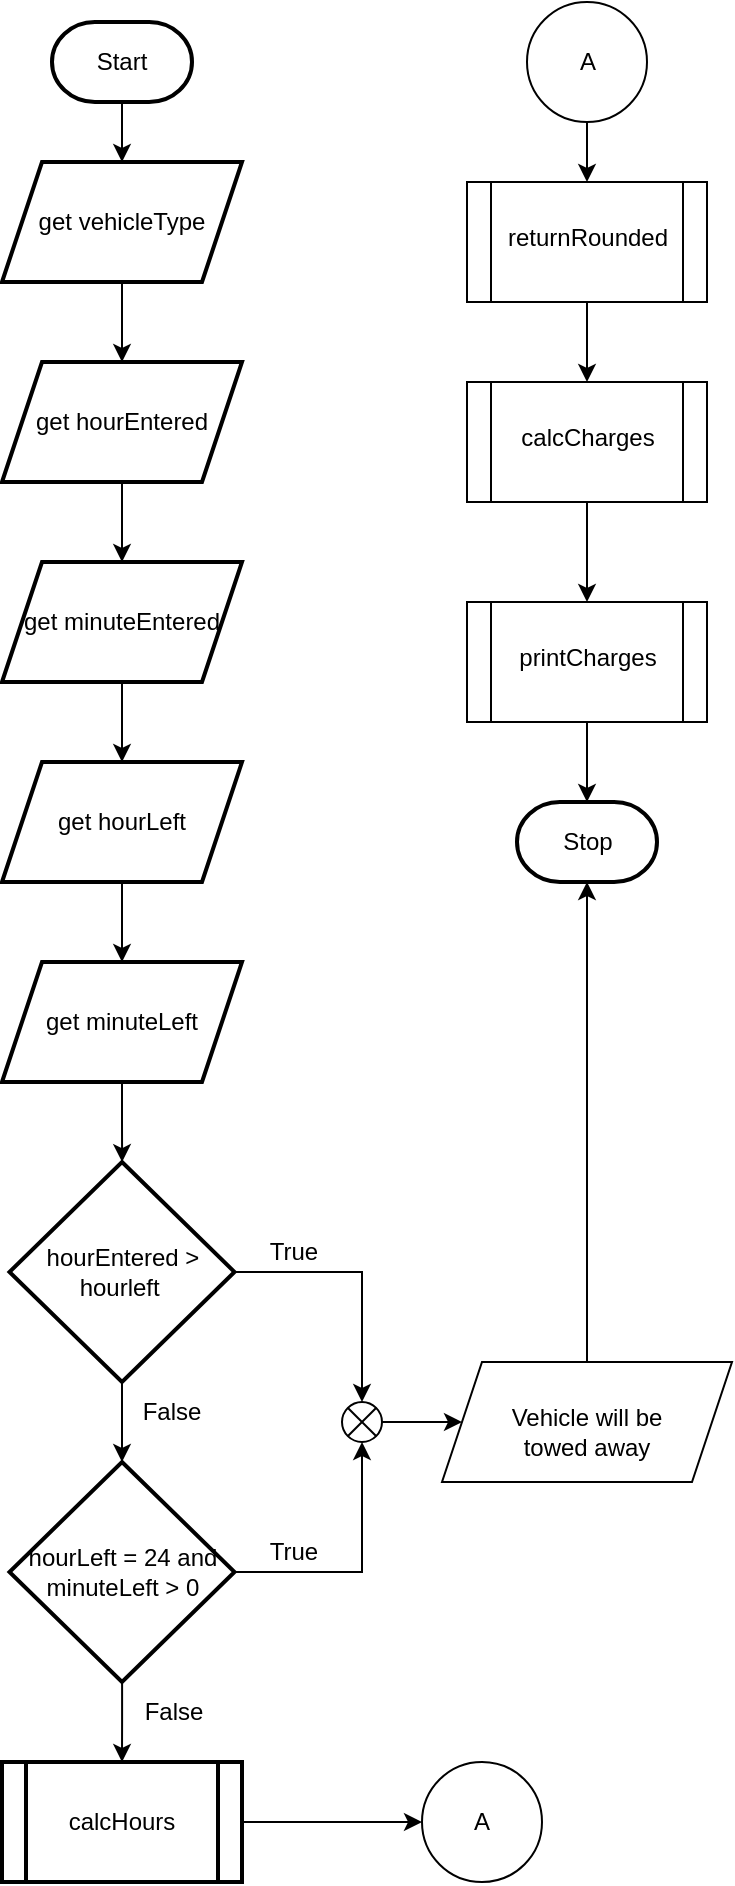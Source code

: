 <mxfile version="22.1.11" type="github" pages="4">
  <diagram name="Page-1" id="Kbnb0wgWCopXUh_-OWTw">
    <mxGraphModel dx="1009" dy="542" grid="1" gridSize="10" guides="1" tooltips="1" connect="1" arrows="1" fold="1" page="1" pageScale="1" pageWidth="850" pageHeight="1100" math="0" shadow="0">
      <root>
        <mxCell id="0" />
        <mxCell id="1" parent="0" />
        <mxCell id="h25F_q6QR63_d5PZG7VG-3" value="" style="edgeStyle=orthogonalEdgeStyle;rounded=0;orthogonalLoop=1;jettySize=auto;html=1;" parent="1" source="h25F_q6QR63_d5PZG7VG-1" target="h25F_q6QR63_d5PZG7VG-2" edge="1">
          <mxGeometry relative="1" as="geometry" />
        </mxCell>
        <mxCell id="h25F_q6QR63_d5PZG7VG-1" value="Start" style="strokeWidth=2;html=1;shape=mxgraph.flowchart.terminator;whiteSpace=wrap;" parent="1" vertex="1">
          <mxGeometry x="267" y="80" width="70" height="40" as="geometry" />
        </mxCell>
        <mxCell id="h25F_q6QR63_d5PZG7VG-5" value="" style="edgeStyle=orthogonalEdgeStyle;rounded=0;orthogonalLoop=1;jettySize=auto;html=1;" parent="1" source="h25F_q6QR63_d5PZG7VG-2" target="h25F_q6QR63_d5PZG7VG-4" edge="1">
          <mxGeometry relative="1" as="geometry" />
        </mxCell>
        <mxCell id="h25F_q6QR63_d5PZG7VG-2" value="get vehicleType" style="shape=parallelogram;perimeter=parallelogramPerimeter;whiteSpace=wrap;html=1;fixedSize=1;strokeWidth=2;" parent="1" vertex="1">
          <mxGeometry x="242" y="150" width="120" height="60" as="geometry" />
        </mxCell>
        <mxCell id="h25F_q6QR63_d5PZG7VG-7" value="" style="edgeStyle=orthogonalEdgeStyle;rounded=0;orthogonalLoop=1;jettySize=auto;html=1;" parent="1" source="h25F_q6QR63_d5PZG7VG-4" target="h25F_q6QR63_d5PZG7VG-6" edge="1">
          <mxGeometry relative="1" as="geometry" />
        </mxCell>
        <mxCell id="h25F_q6QR63_d5PZG7VG-4" value="get hourEntered" style="shape=parallelogram;perimeter=parallelogramPerimeter;whiteSpace=wrap;html=1;fixedSize=1;strokeWidth=2;" parent="1" vertex="1">
          <mxGeometry x="242" y="250" width="120" height="60" as="geometry" />
        </mxCell>
        <mxCell id="h25F_q6QR63_d5PZG7VG-9" value="" style="edgeStyle=orthogonalEdgeStyle;rounded=0;orthogonalLoop=1;jettySize=auto;html=1;" parent="1" source="h25F_q6QR63_d5PZG7VG-6" target="h25F_q6QR63_d5PZG7VG-8" edge="1">
          <mxGeometry relative="1" as="geometry" />
        </mxCell>
        <mxCell id="h25F_q6QR63_d5PZG7VG-6" value="get minuteEntered" style="shape=parallelogram;perimeter=parallelogramPerimeter;whiteSpace=wrap;html=1;fixedSize=1;strokeWidth=2;" parent="1" vertex="1">
          <mxGeometry x="242" y="350" width="120" height="60" as="geometry" />
        </mxCell>
        <mxCell id="h25F_q6QR63_d5PZG7VG-11" value="" style="edgeStyle=orthogonalEdgeStyle;rounded=0;orthogonalLoop=1;jettySize=auto;html=1;" parent="1" source="h25F_q6QR63_d5PZG7VG-8" target="h25F_q6QR63_d5PZG7VG-10" edge="1">
          <mxGeometry relative="1" as="geometry" />
        </mxCell>
        <mxCell id="h25F_q6QR63_d5PZG7VG-8" value="get hourLeft" style="shape=parallelogram;perimeter=parallelogramPerimeter;whiteSpace=wrap;html=1;fixedSize=1;strokeWidth=2;" parent="1" vertex="1">
          <mxGeometry x="242" y="450" width="120" height="60" as="geometry" />
        </mxCell>
        <mxCell id="h25F_q6QR63_d5PZG7VG-13" value="" style="edgeStyle=orthogonalEdgeStyle;rounded=0;orthogonalLoop=1;jettySize=auto;html=1;" parent="1" source="h25F_q6QR63_d5PZG7VG-10" target="h25F_q6QR63_d5PZG7VG-12" edge="1">
          <mxGeometry relative="1" as="geometry" />
        </mxCell>
        <mxCell id="h25F_q6QR63_d5PZG7VG-10" value="get minuteLeft" style="shape=parallelogram;perimeter=parallelogramPerimeter;whiteSpace=wrap;html=1;fixedSize=1;strokeWidth=2;" parent="1" vertex="1">
          <mxGeometry x="242" y="550" width="120" height="60" as="geometry" />
        </mxCell>
        <mxCell id="h25F_q6QR63_d5PZG7VG-15" value="" style="edgeStyle=orthogonalEdgeStyle;rounded=0;orthogonalLoop=1;jettySize=auto;html=1;" parent="1" source="h25F_q6QR63_d5PZG7VG-12" target="h25F_q6QR63_d5PZG7VG-14" edge="1">
          <mxGeometry relative="1" as="geometry" />
        </mxCell>
        <mxCell id="h25F_q6QR63_d5PZG7VG-12" value="hourEntered &amp;gt; hourleft&amp;nbsp;" style="rhombus;whiteSpace=wrap;html=1;strokeWidth=2;" parent="1" vertex="1">
          <mxGeometry x="245.75" y="650" width="112.5" height="110" as="geometry" />
        </mxCell>
        <mxCell id="h25F_q6QR63_d5PZG7VG-33" value="" style="edgeStyle=orthogonalEdgeStyle;rounded=0;orthogonalLoop=1;jettySize=auto;html=1;" parent="1" source="h25F_q6QR63_d5PZG7VG-14" target="h25F_q6QR63_d5PZG7VG-32" edge="1">
          <mxGeometry relative="1" as="geometry" />
        </mxCell>
        <mxCell id="h25F_q6QR63_d5PZG7VG-14" value="hourLeft = 24 and minuteLeft &amp;gt; 0" style="rhombus;whiteSpace=wrap;html=1;strokeWidth=2;" parent="1" vertex="1">
          <mxGeometry x="245.75" y="800" width="112.5" height="110" as="geometry" />
        </mxCell>
        <mxCell id="h25F_q6QR63_d5PZG7VG-24" value="" style="edgeStyle=orthogonalEdgeStyle;rounded=0;orthogonalLoop=1;jettySize=auto;html=1;" parent="1" source="h25F_q6QR63_d5PZG7VG-16" target="h25F_q6QR63_d5PZG7VG-23" edge="1">
          <mxGeometry relative="1" as="geometry" />
        </mxCell>
        <mxCell id="h25F_q6QR63_d5PZG7VG-16" value="" style="verticalLabelPosition=bottom;verticalAlign=top;html=1;shape=mxgraph.flowchart.or;" parent="1" vertex="1">
          <mxGeometry x="412" y="770" width="20" height="20" as="geometry" />
        </mxCell>
        <mxCell id="h25F_q6QR63_d5PZG7VG-19" style="edgeStyle=orthogonalEdgeStyle;rounded=0;orthogonalLoop=1;jettySize=auto;html=1;entryX=0.5;entryY=0;entryDx=0;entryDy=0;entryPerimeter=0;" parent="1" source="h25F_q6QR63_d5PZG7VG-12" target="h25F_q6QR63_d5PZG7VG-16" edge="1">
          <mxGeometry relative="1" as="geometry" />
        </mxCell>
        <mxCell id="h25F_q6QR63_d5PZG7VG-20" style="edgeStyle=orthogonalEdgeStyle;rounded=0;orthogonalLoop=1;jettySize=auto;html=1;entryX=0.5;entryY=1;entryDx=0;entryDy=0;entryPerimeter=0;" parent="1" source="h25F_q6QR63_d5PZG7VG-14" target="h25F_q6QR63_d5PZG7VG-16" edge="1">
          <mxGeometry relative="1" as="geometry" />
        </mxCell>
        <mxCell id="h25F_q6QR63_d5PZG7VG-23" value="&lt;br&gt;Vehicle will be &lt;br&gt;towed away" style="shape=parallelogram;perimeter=parallelogramPerimeter;whiteSpace=wrap;html=1;fixedSize=1;verticalAlign=top;" parent="1" vertex="1">
          <mxGeometry x="462" y="750" width="145" height="60" as="geometry" />
        </mxCell>
        <mxCell id="h25F_q6QR63_d5PZG7VG-32" value="calcHours" style="shape=process;whiteSpace=wrap;html=1;backgroundOutline=1;strokeWidth=2;" parent="1" vertex="1">
          <mxGeometry x="242" y="950" width="120" height="60" as="geometry" />
        </mxCell>
        <mxCell id="h25F_q6QR63_d5PZG7VG-34" value="" style="verticalLabelPosition=bottom;verticalAlign=top;html=1;shape=mxgraph.flowchart.on-page_reference;" parent="1" vertex="1">
          <mxGeometry x="452" y="950" width="60" height="60" as="geometry" />
        </mxCell>
        <mxCell id="h25F_q6QR63_d5PZG7VG-35" style="edgeStyle=orthogonalEdgeStyle;rounded=0;orthogonalLoop=1;jettySize=auto;html=1;entryX=0;entryY=0.5;entryDx=0;entryDy=0;entryPerimeter=0;" parent="1" source="h25F_q6QR63_d5PZG7VG-32" target="h25F_q6QR63_d5PZG7VG-34" edge="1">
          <mxGeometry relative="1" as="geometry" />
        </mxCell>
        <mxCell id="h25F_q6QR63_d5PZG7VG-36" value="A" style="text;html=1;strokeColor=none;fillColor=none;align=center;verticalAlign=middle;whiteSpace=wrap;rounded=0;" parent="1" vertex="1">
          <mxGeometry x="452" y="965" width="60" height="30" as="geometry" />
        </mxCell>
        <mxCell id="h25F_q6QR63_d5PZG7VG-41" value="" style="edgeStyle=orthogonalEdgeStyle;rounded=0;orthogonalLoop=1;jettySize=auto;html=1;" parent="1" source="h25F_q6QR63_d5PZG7VG-38" target="h25F_q6QR63_d5PZG7VG-40" edge="1">
          <mxGeometry relative="1" as="geometry" />
        </mxCell>
        <mxCell id="h25F_q6QR63_d5PZG7VG-38" value="" style="verticalLabelPosition=bottom;verticalAlign=top;html=1;shape=mxgraph.flowchart.on-page_reference;" parent="1" vertex="1">
          <mxGeometry x="504.5" y="70" width="60" height="60" as="geometry" />
        </mxCell>
        <mxCell id="h25F_q6QR63_d5PZG7VG-39" value="A" style="text;html=1;strokeColor=none;fillColor=none;align=center;verticalAlign=middle;whiteSpace=wrap;rounded=0;" parent="1" vertex="1">
          <mxGeometry x="504.5" y="85" width="60" height="30" as="geometry" />
        </mxCell>
        <mxCell id="h25F_q6QR63_d5PZG7VG-43" value="" style="edgeStyle=orthogonalEdgeStyle;rounded=0;orthogonalLoop=1;jettySize=auto;html=1;" parent="1" source="h25F_q6QR63_d5PZG7VG-40" target="h25F_q6QR63_d5PZG7VG-42" edge="1">
          <mxGeometry relative="1" as="geometry" />
        </mxCell>
        <mxCell id="h25F_q6QR63_d5PZG7VG-40" value="&lt;br&gt;returnRounded" style="shape=process;whiteSpace=wrap;html=1;backgroundOutline=1;verticalAlign=top;" parent="1" vertex="1">
          <mxGeometry x="474.5" y="160" width="120" height="60" as="geometry" />
        </mxCell>
        <mxCell id="h25F_q6QR63_d5PZG7VG-45" value="" style="edgeStyle=orthogonalEdgeStyle;rounded=0;orthogonalLoop=1;jettySize=auto;html=1;" parent="1" source="h25F_q6QR63_d5PZG7VG-42" target="h25F_q6QR63_d5PZG7VG-44" edge="1">
          <mxGeometry relative="1" as="geometry" />
        </mxCell>
        <mxCell id="h25F_q6QR63_d5PZG7VG-42" value="&lt;br&gt;calcCharges" style="shape=process;whiteSpace=wrap;html=1;backgroundOutline=1;verticalAlign=top;" parent="1" vertex="1">
          <mxGeometry x="474.5" y="260" width="120" height="60" as="geometry" />
        </mxCell>
        <mxCell id="h25F_q6QR63_d5PZG7VG-48" value="" style="edgeStyle=orthogonalEdgeStyle;rounded=0;orthogonalLoop=1;jettySize=auto;html=1;" parent="1" source="h25F_q6QR63_d5PZG7VG-44" target="h25F_q6QR63_d5PZG7VG-47" edge="1">
          <mxGeometry relative="1" as="geometry" />
        </mxCell>
        <mxCell id="h25F_q6QR63_d5PZG7VG-44" value="&lt;br&gt;printCharges" style="shape=process;whiteSpace=wrap;html=1;backgroundOutline=1;verticalAlign=top;" parent="1" vertex="1">
          <mxGeometry x="474.5" y="370" width="120" height="60" as="geometry" />
        </mxCell>
        <mxCell id="h25F_q6QR63_d5PZG7VG-47" value="Stop" style="strokeWidth=2;html=1;shape=mxgraph.flowchart.terminator;whiteSpace=wrap;" parent="1" vertex="1">
          <mxGeometry x="499.5" y="470" width="70" height="40" as="geometry" />
        </mxCell>
        <mxCell id="f5xuUbgv4AwsCVu3Sem2-3" value="True" style="text;html=1;strokeColor=none;fillColor=none;align=center;verticalAlign=middle;whiteSpace=wrap;rounded=0;" parent="1" vertex="1">
          <mxGeometry x="358.25" y="680" width="60" height="30" as="geometry" />
        </mxCell>
        <mxCell id="f5xuUbgv4AwsCVu3Sem2-4" value="False" style="text;html=1;strokeColor=none;fillColor=none;align=center;verticalAlign=middle;whiteSpace=wrap;rounded=0;" parent="1" vertex="1">
          <mxGeometry x="297" y="760" width="60" height="30" as="geometry" />
        </mxCell>
        <mxCell id="f5xuUbgv4AwsCVu3Sem2-5" value="True" style="text;html=1;strokeColor=none;fillColor=none;align=center;verticalAlign=middle;whiteSpace=wrap;rounded=0;" parent="1" vertex="1">
          <mxGeometry x="358.25" y="830" width="60" height="30" as="geometry" />
        </mxCell>
        <mxCell id="f5xuUbgv4AwsCVu3Sem2-7" value="False" style="text;html=1;strokeColor=none;fillColor=none;align=center;verticalAlign=middle;whiteSpace=wrap;rounded=0;" parent="1" vertex="1">
          <mxGeometry x="298.25" y="910" width="60" height="30" as="geometry" />
        </mxCell>
        <mxCell id="Xd2T2PAbcZvX1LgGi4U3-1" style="edgeStyle=orthogonalEdgeStyle;rounded=0;orthogonalLoop=1;jettySize=auto;html=1;entryX=0.5;entryY=1;entryDx=0;entryDy=0;entryPerimeter=0;" parent="1" source="h25F_q6QR63_d5PZG7VG-23" target="h25F_q6QR63_d5PZG7VG-47" edge="1">
          <mxGeometry relative="1" as="geometry" />
        </mxCell>
      </root>
    </mxGraphModel>
  </diagram>
  <diagram id="jeUfKyQOM_8jSyyJ7qz1" name="Page-2">
    <mxGraphModel dx="1441" dy="774" grid="1" gridSize="10" guides="1" tooltips="1" connect="1" arrows="1" fold="1" page="1" pageScale="1" pageWidth="850" pageHeight="1100" math="0" shadow="0">
      <root>
        <mxCell id="0" />
        <mxCell id="1" parent="0" />
        <mxCell id="fepsX2mOfLz6ld08QPNR-3" value="" style="edgeStyle=orthogonalEdgeStyle;rounded=0;orthogonalLoop=1;jettySize=auto;html=1;" parent="1" source="fepsX2mOfLz6ld08QPNR-1" target="fepsX2mOfLz6ld08QPNR-2" edge="1">
          <mxGeometry relative="1" as="geometry" />
        </mxCell>
        <mxCell id="fepsX2mOfLz6ld08QPNR-1" value="calcHours" style="strokeWidth=2;html=1;shape=mxgraph.flowchart.terminator;whiteSpace=wrap;" parent="1" vertex="1">
          <mxGeometry x="137" y="120" width="70" height="40" as="geometry" />
        </mxCell>
        <mxCell id="fepsX2mOfLz6ld08QPNR-5" value="" style="edgeStyle=orthogonalEdgeStyle;rounded=0;orthogonalLoop=1;jettySize=auto;html=1;" parent="1" source="fepsX2mOfLz6ld08QPNR-2" target="fepsX2mOfLz6ld08QPNR-4" edge="1">
          <mxGeometry relative="1" as="geometry" />
        </mxCell>
        <mxCell id="fepsX2mOfLz6ld08QPNR-9" value="" style="edgeStyle=orthogonalEdgeStyle;rounded=0;orthogonalLoop=1;jettySize=auto;html=1;" parent="1" source="fepsX2mOfLz6ld08QPNR-2" target="fepsX2mOfLz6ld08QPNR-8" edge="1">
          <mxGeometry relative="1" as="geometry" />
        </mxCell>
        <mxCell id="fepsX2mOfLz6ld08QPNR-2" value="minuteLeft &amp;lt;&amp;nbsp;&lt;br&gt;minuteEntered" style="rhombus;whiteSpace=wrap;html=1;strokeWidth=2;" parent="1" vertex="1">
          <mxGeometry x="112" y="210" width="120" height="120" as="geometry" />
        </mxCell>
        <mxCell id="fepsX2mOfLz6ld08QPNR-7" value="" style="edgeStyle=orthogonalEdgeStyle;rounded=0;orthogonalLoop=1;jettySize=auto;html=1;" parent="1" source="fepsX2mOfLz6ld08QPNR-4" target="fepsX2mOfLz6ld08QPNR-6" edge="1">
          <mxGeometry relative="1" as="geometry" />
        </mxCell>
        <mxCell id="fepsX2mOfLz6ld08QPNR-4" value="minuteLeft = minuteLeft + 60" style="whiteSpace=wrap;html=1;strokeWidth=2;" parent="1" vertex="1">
          <mxGeometry x="282" y="240" width="120" height="60" as="geometry" />
        </mxCell>
        <mxCell id="WW1Zg-Z880aXVClaAACo-9" style="edgeStyle=orthogonalEdgeStyle;rounded=0;orthogonalLoop=1;jettySize=auto;html=1;" parent="1" source="fepsX2mOfLz6ld08QPNR-6" target="fepsX2mOfLz6ld08QPNR-8" edge="1">
          <mxGeometry relative="1" as="geometry" />
        </mxCell>
        <mxCell id="fepsX2mOfLz6ld08QPNR-6" value="hourLeft = &lt;br&gt;hourLeft - 1" style="whiteSpace=wrap;html=1;strokeWidth=2;" parent="1" vertex="1">
          <mxGeometry x="282" y="370" width="120" height="60" as="geometry" />
        </mxCell>
        <mxCell id="fepsX2mOfLz6ld08QPNR-11" value="" style="edgeStyle=orthogonalEdgeStyle;rounded=0;orthogonalLoop=1;jettySize=auto;html=1;" parent="1" source="fepsX2mOfLz6ld08QPNR-8" target="fepsX2mOfLz6ld08QPNR-10" edge="1">
          <mxGeometry relative="1" as="geometry" />
        </mxCell>
        <mxCell id="fepsX2mOfLz6ld08QPNR-8" value="hourParked = hourLeft - hourEntered" style="whiteSpace=wrap;html=1;strokeWidth=2;" parent="1" vertex="1">
          <mxGeometry x="97" y="370" width="150" height="60" as="geometry" />
        </mxCell>
        <mxCell id="fepsX2mOfLz6ld08QPNR-16" value="" style="edgeStyle=orthogonalEdgeStyle;rounded=0;orthogonalLoop=1;jettySize=auto;html=1;" parent="1" source="fepsX2mOfLz6ld08QPNR-10" target="fepsX2mOfLz6ld08QPNR-15" edge="1">
          <mxGeometry relative="1" as="geometry" />
        </mxCell>
        <mxCell id="fepsX2mOfLz6ld08QPNR-10" value="minuteParked = minuteLeft - minuteEntered" style="whiteSpace=wrap;html=1;strokeWidth=2;" parent="1" vertex="1">
          <mxGeometry x="97" y="480" width="150" height="60" as="geometry" />
        </mxCell>
        <mxCell id="fepsX2mOfLz6ld08QPNR-15" value="return" style="strokeWidth=2;html=1;shape=mxgraph.flowchart.terminator;whiteSpace=wrap;" parent="1" vertex="1">
          <mxGeometry x="137" y="580" width="70" height="40" as="geometry" />
        </mxCell>
        <mxCell id="fepsX2mOfLz6ld08QPNR-17" value="True" style="text;html=1;strokeColor=none;fillColor=none;align=center;verticalAlign=middle;whiteSpace=wrap;rounded=0;" parent="1" vertex="1">
          <mxGeometry x="222" y="240" width="60" height="30" as="geometry" />
        </mxCell>
        <mxCell id="fepsX2mOfLz6ld08QPNR-18" value="False" style="text;html=1;strokeColor=none;fillColor=none;align=center;verticalAlign=middle;whiteSpace=wrap;rounded=0;" parent="1" vertex="1">
          <mxGeometry x="172" y="330" width="60" height="30" as="geometry" />
        </mxCell>
        <mxCell id="WW1Zg-Z880aXVClaAACo-3" value="" style="edgeStyle=orthogonalEdgeStyle;rounded=0;orthogonalLoop=1;jettySize=auto;html=1;" parent="1" source="WW1Zg-Z880aXVClaAACo-1" target="WW1Zg-Z880aXVClaAACo-2" edge="1">
          <mxGeometry relative="1" as="geometry" />
        </mxCell>
        <mxCell id="WW1Zg-Z880aXVClaAACo-1" value="returnRounded" style="strokeWidth=2;html=1;shape=mxgraph.flowchart.terminator;whiteSpace=wrap;" parent="1" vertex="1">
          <mxGeometry x="493.5" y="120" width="87" height="40" as="geometry" />
        </mxCell>
        <mxCell id="WW1Zg-Z880aXVClaAACo-5" value="" style="edgeStyle=orthogonalEdgeStyle;rounded=0;orthogonalLoop=1;jettySize=auto;html=1;" parent="1" source="WW1Zg-Z880aXVClaAACo-2" target="WW1Zg-Z880aXVClaAACo-4" edge="1">
          <mxGeometry relative="1" as="geometry" />
        </mxCell>
        <mxCell id="WW1Zg-Z880aXVClaAACo-7" value="" style="edgeStyle=orthogonalEdgeStyle;rounded=0;orthogonalLoop=1;jettySize=auto;html=1;" parent="1" source="WW1Zg-Z880aXVClaAACo-2" edge="1">
          <mxGeometry relative="1" as="geometry">
            <mxPoint x="537" y="390" as="targetPoint" />
          </mxGeometry>
        </mxCell>
        <mxCell id="WW1Zg-Z880aXVClaAACo-2" value="minuteParked &amp;gt; 0" style="rhombus;whiteSpace=wrap;html=1;strokeWidth=2;" parent="1" vertex="1">
          <mxGeometry x="477" y="230" width="120" height="120" as="geometry" />
        </mxCell>
        <mxCell id="WW1Zg-Z880aXVClaAACo-8" style="edgeStyle=orthogonalEdgeStyle;rounded=0;orthogonalLoop=1;jettySize=auto;html=1;entryX=1;entryY=0.5;entryDx=0;entryDy=0;entryPerimeter=0;" parent="1" source="WW1Zg-Z880aXVClaAACo-4" target="WW1Zg-Z880aXVClaAACo-10" edge="1">
          <mxGeometry relative="1" as="geometry">
            <mxPoint x="597" y="420" as="targetPoint" />
            <Array as="points">
              <mxPoint x="694" y="420" />
            </Array>
          </mxGeometry>
        </mxCell>
        <mxCell id="WW1Zg-Z880aXVClaAACo-4" value="hourParked = hourParked + 1" style="whiteSpace=wrap;html=1;strokeWidth=2;" parent="1" vertex="1">
          <mxGeometry x="634" y="260" width="120" height="60" as="geometry" />
        </mxCell>
        <mxCell id="WW1Zg-Z880aXVClaAACo-10" value="return &lt;br&gt;hourParked" style="strokeWidth=2;html=1;shape=mxgraph.flowchart.terminator;whiteSpace=wrap;" parent="1" vertex="1">
          <mxGeometry x="487" y="390" width="100" height="60" as="geometry" />
        </mxCell>
        <mxCell id="WW1Zg-Z880aXVClaAACo-11" value="True" style="text;html=1;strokeColor=none;fillColor=none;align=center;verticalAlign=middle;whiteSpace=wrap;rounded=0;" parent="1" vertex="1">
          <mxGeometry x="580.5" y="260" width="60" height="30" as="geometry" />
        </mxCell>
        <mxCell id="WW1Zg-Z880aXVClaAACo-12" value="False" style="text;html=1;strokeColor=none;fillColor=none;align=center;verticalAlign=middle;whiteSpace=wrap;rounded=0;" parent="1" vertex="1">
          <mxGeometry x="537" y="350" width="60" height="30" as="geometry" />
        </mxCell>
      </root>
    </mxGraphModel>
  </diagram>
  <diagram id="JkNxpaqzsaH_bKmUlaDJ" name="Page-3">
    <mxGraphModel dx="1187" dy="638" grid="1" gridSize="10" guides="1" tooltips="1" connect="1" arrows="1" fold="1" page="1" pageScale="1" pageWidth="850" pageHeight="1100" math="0" shadow="0">
      <root>
        <mxCell id="0" />
        <mxCell id="1" parent="0" />
        <mxCell id="yGTu5x-xuSUlHNo--P09-6" value="" style="edgeStyle=orthogonalEdgeStyle;rounded=0;orthogonalLoop=1;jettySize=auto;html=1;" parent="1" source="yGTu5x-xuSUlHNo--P09-1" target="yGTu5x-xuSUlHNo--P09-5" edge="1">
          <mxGeometry relative="1" as="geometry" />
        </mxCell>
        <mxCell id="yGTu5x-xuSUlHNo--P09-1" value="calcCharges" style="strokeWidth=2;html=1;shape=mxgraph.flowchart.terminator;whiteSpace=wrap;" parent="1" vertex="1">
          <mxGeometry x="155" y="120" width="70" height="40" as="geometry" />
        </mxCell>
        <mxCell id="yGTu5x-xuSUlHNo--P09-8" value="" style="edgeStyle=orthogonalEdgeStyle;rounded=0;orthogonalLoop=1;jettySize=auto;html=1;" parent="1" source="yGTu5x-xuSUlHNo--P09-5" target="yGTu5x-xuSUlHNo--P09-7" edge="1">
          <mxGeometry relative="1" as="geometry" />
        </mxCell>
        <mxCell id="yGTu5x-xuSUlHNo--P09-5" value="switch (vehicleType)" style="whiteSpace=wrap;html=1;strokeWidth=2;" parent="1" vertex="1">
          <mxGeometry x="130" y="200" width="120" height="60" as="geometry" />
        </mxCell>
        <mxCell id="yGTu5x-xuSUlHNo--P09-9" style="edgeStyle=orthogonalEdgeStyle;rounded=0;orthogonalLoop=1;jettySize=auto;html=1;entryX=0;entryY=0.5;entryDx=0;entryDy=0;entryPerimeter=0;" parent="1" source="yGTu5x-xuSUlHNo--P09-7" target="yGTu5x-xuSUlHNo--P09-10" edge="1">
          <mxGeometry relative="1" as="geometry">
            <mxPoint x="305" y="345" as="targetPoint" />
          </mxGeometry>
        </mxCell>
        <mxCell id="yGTu5x-xuSUlHNo--P09-12" value="" style="edgeStyle=orthogonalEdgeStyle;rounded=0;orthogonalLoop=1;jettySize=auto;html=1;" parent="1" source="yGTu5x-xuSUlHNo--P09-7" target="yGTu5x-xuSUlHNo--P09-11" edge="1">
          <mxGeometry relative="1" as="geometry" />
        </mxCell>
        <mxCell id="yGTu5x-xuSUlHNo--P09-7" value="case &#39;C&#39;" style="rhombus;whiteSpace=wrap;html=1;strokeWidth=2;" parent="1" vertex="1">
          <mxGeometry x="138" y="290" width="105" height="110" as="geometry" />
        </mxCell>
        <mxCell id="yN-OTdnPXMjlrZ2X3yF_-3" value="" style="edgeStyle=orthogonalEdgeStyle;rounded=0;orthogonalLoop=1;jettySize=auto;html=1;" parent="1" source="yGTu5x-xuSUlHNo--P09-10" target="yN-OTdnPXMjlrZ2X3yF_-2" edge="1">
          <mxGeometry relative="1" as="geometry" />
        </mxCell>
        <mxCell id="yN-OTdnPXMjlrZ2X3yF_-6" style="edgeStyle=orthogonalEdgeStyle;rounded=0;orthogonalLoop=1;jettySize=auto;html=1;entryX=0;entryY=0.5;entryDx=0;entryDy=0;" parent="1" source="yGTu5x-xuSUlHNo--P09-10" target="yN-OTdnPXMjlrZ2X3yF_-5" edge="1">
          <mxGeometry relative="1" as="geometry">
            <Array as="points">
              <mxPoint x="360" y="450" />
            </Array>
          </mxGeometry>
        </mxCell>
        <mxCell id="yGTu5x-xuSUlHNo--P09-10" value="roundedHours &amp;gt; 3" style="strokeWidth=2;html=1;shape=mxgraph.flowchart.decision;whiteSpace=wrap;" parent="1" vertex="1">
          <mxGeometry x="305" y="287.5" width="110" height="115" as="geometry" />
        </mxCell>
        <mxCell id="yGTu5x-xuSUlHNo--P09-16" style="edgeStyle=orthogonalEdgeStyle;rounded=0;orthogonalLoop=1;jettySize=auto;html=1;" parent="1" source="yGTu5x-xuSUlHNo--P09-11" target="yGTu5x-xuSUlHNo--P09-14" edge="1">
          <mxGeometry relative="1" as="geometry" />
        </mxCell>
        <mxCell id="X8_9K_BKNBLwMzrlolJt-4" value="" style="edgeStyle=orthogonalEdgeStyle;rounded=0;orthogonalLoop=1;jettySize=auto;html=1;" edge="1" parent="1" source="yGTu5x-xuSUlHNo--P09-11" target="X8_9K_BKNBLwMzrlolJt-3">
          <mxGeometry relative="1" as="geometry" />
        </mxCell>
        <mxCell id="yGTu5x-xuSUlHNo--P09-11" value="case &#39;T&#39;" style="rhombus;whiteSpace=wrap;html=1;strokeWidth=2;" parent="1" vertex="1">
          <mxGeometry x="138" y="495.5" width="105" height="110" as="geometry" />
        </mxCell>
        <mxCell id="yN-OTdnPXMjlrZ2X3yF_-8" value="" style="edgeStyle=orthogonalEdgeStyle;rounded=0;orthogonalLoop=1;jettySize=auto;html=1;" parent="1" source="yGTu5x-xuSUlHNo--P09-14" target="yN-OTdnPXMjlrZ2X3yF_-7" edge="1">
          <mxGeometry relative="1" as="geometry" />
        </mxCell>
        <mxCell id="X8_9K_BKNBLwMzrlolJt-2" style="edgeStyle=orthogonalEdgeStyle;rounded=0;orthogonalLoop=1;jettySize=auto;html=1;entryX=0;entryY=0.5;entryDx=0;entryDy=0;" edge="1" parent="1" source="yGTu5x-xuSUlHNo--P09-14" target="X8_9K_BKNBLwMzrlolJt-1">
          <mxGeometry relative="1" as="geometry">
            <Array as="points">
              <mxPoint x="360" y="650" />
            </Array>
          </mxGeometry>
        </mxCell>
        <mxCell id="yGTu5x-xuSUlHNo--P09-14" value="roundedHours &amp;gt; 2" style="strokeWidth=2;html=1;shape=mxgraph.flowchart.decision;whiteSpace=wrap;" parent="1" vertex="1">
          <mxGeometry x="305" y="493" width="110" height="115" as="geometry" />
        </mxCell>
        <mxCell id="yN-OTdnPXMjlrZ2X3yF_-2" value="parkingTotal = 1.50 * (roundedHours - 3)" style="whiteSpace=wrap;html=1;strokeWidth=2;" parent="1" vertex="1">
          <mxGeometry x="500" y="315" width="160" height="60" as="geometry" />
        </mxCell>
        <mxCell id="yN-OTdnPXMjlrZ2X3yF_-5" value="parkingTotal = 0.00" style="rounded=0;whiteSpace=wrap;html=1;" parent="1" vertex="1">
          <mxGeometry x="500" y="420" width="160" height="60" as="geometry" />
        </mxCell>
        <mxCell id="yN-OTdnPXMjlrZ2X3yF_-7" value="parkingTotal = 2.30 * (roundedHours) + 2.00" style="whiteSpace=wrap;html=1;strokeWidth=2;" parent="1" vertex="1">
          <mxGeometry x="500" y="520.5" width="160" height="60" as="geometry" />
        </mxCell>
        <mxCell id="X8_9K_BKNBLwMzrlolJt-1" value="parkingTotal = 1.00 * roundedHours" style="rounded=0;whiteSpace=wrap;html=1;" vertex="1" parent="1">
          <mxGeometry x="500" y="620" width="160" height="60" as="geometry" />
        </mxCell>
        <mxCell id="X8_9K_BKNBLwMzrlolJt-7" value="" style="edgeStyle=orthogonalEdgeStyle;rounded=0;orthogonalLoop=1;jettySize=auto;html=1;" edge="1" parent="1" source="X8_9K_BKNBLwMzrlolJt-3" target="X8_9K_BKNBLwMzrlolJt-6">
          <mxGeometry relative="1" as="geometry" />
        </mxCell>
        <mxCell id="X8_9K_BKNBLwMzrlolJt-3" value="case &#39;B&#39;" style="rhombus;whiteSpace=wrap;html=1;strokeWidth=2;" vertex="1" parent="1">
          <mxGeometry x="138" y="700" width="105" height="110" as="geometry" />
        </mxCell>
        <mxCell id="X8_9K_BKNBLwMzrlolJt-9" value="" style="edgeStyle=orthogonalEdgeStyle;rounded=0;orthogonalLoop=1;jettySize=auto;html=1;" edge="1" parent="1" source="X8_9K_BKNBLwMzrlolJt-6" target="X8_9K_BKNBLwMzrlolJt-8">
          <mxGeometry relative="1" as="geometry" />
        </mxCell>
        <mxCell id="X8_9K_BKNBLwMzrlolJt-11" style="edgeStyle=orthogonalEdgeStyle;rounded=0;orthogonalLoop=1;jettySize=auto;html=1;entryX=0;entryY=0.5;entryDx=0;entryDy=0;" edge="1" parent="1" source="X8_9K_BKNBLwMzrlolJt-6" target="X8_9K_BKNBLwMzrlolJt-10">
          <mxGeometry relative="1" as="geometry">
            <Array as="points">
              <mxPoint x="358" y="860" />
            </Array>
          </mxGeometry>
        </mxCell>
        <mxCell id="X8_9K_BKNBLwMzrlolJt-6" value="roundedHours &amp;gt; 1" style="rhombus;whiteSpace=wrap;html=1;strokeWidth=2;" vertex="1" parent="1">
          <mxGeometry x="310" y="700" width="105" height="110" as="geometry" />
        </mxCell>
        <mxCell id="X8_9K_BKNBLwMzrlolJt-8" value="parkingTotal = 3.70 * (roundedHours - 2) + 2.00" style="whiteSpace=wrap;html=1;strokeWidth=2;" vertex="1" parent="1">
          <mxGeometry x="500" y="725" width="160" height="60" as="geometry" />
        </mxCell>
        <mxCell id="X8_9K_BKNBLwMzrlolJt-10" value="parkingTotal = 2.00 * roundedHours" style="rounded=0;whiteSpace=wrap;html=1;" vertex="1" parent="1">
          <mxGeometry x="500" y="830" width="160" height="60" as="geometry" />
        </mxCell>
        <mxCell id="QVFrntd3niLGpFPKS4Kl-1" value="return parkingTotal" style="strokeWidth=2;html=1;shape=mxgraph.flowchart.terminator;whiteSpace=wrap;" vertex="1" parent="1">
          <mxGeometry x="687.5" y="970" width="105" height="40" as="geometry" />
        </mxCell>
        <mxCell id="QVFrntd3niLGpFPKS4Kl-2" value="" style="verticalLabelPosition=bottom;verticalAlign=top;html=1;shape=mxgraph.flowchart.or;" vertex="1" parent="1">
          <mxGeometry x="730" y="440" width="20" height="20" as="geometry" />
        </mxCell>
        <mxCell id="QVFrntd3niLGpFPKS4Kl-4" style="edgeStyle=orthogonalEdgeStyle;rounded=0;orthogonalLoop=1;jettySize=auto;html=1;entryX=0.5;entryY=0;entryDx=0;entryDy=0;entryPerimeter=0;" edge="1" parent="1" source="yN-OTdnPXMjlrZ2X3yF_-2" target="QVFrntd3niLGpFPKS4Kl-2">
          <mxGeometry relative="1" as="geometry" />
        </mxCell>
        <mxCell id="QVFrntd3niLGpFPKS4Kl-5" style="edgeStyle=orthogonalEdgeStyle;rounded=0;orthogonalLoop=1;jettySize=auto;html=1;entryX=0;entryY=0.5;entryDx=0;entryDy=0;entryPerimeter=0;" edge="1" parent="1" source="yN-OTdnPXMjlrZ2X3yF_-5" target="QVFrntd3niLGpFPKS4Kl-2">
          <mxGeometry relative="1" as="geometry" />
        </mxCell>
        <mxCell id="QVFrntd3niLGpFPKS4Kl-6" value="" style="verticalLabelPosition=bottom;verticalAlign=top;html=1;shape=mxgraph.flowchart.or;" vertex="1" parent="1">
          <mxGeometry x="730" y="540.5" width="20" height="20" as="geometry" />
        </mxCell>
        <mxCell id="QVFrntd3niLGpFPKS4Kl-7" style="edgeStyle=orthogonalEdgeStyle;rounded=0;orthogonalLoop=1;jettySize=auto;html=1;entryX=0.5;entryY=0;entryDx=0;entryDy=0;entryPerimeter=0;" edge="1" parent="1" source="QVFrntd3niLGpFPKS4Kl-2" target="QVFrntd3niLGpFPKS4Kl-6">
          <mxGeometry relative="1" as="geometry" />
        </mxCell>
        <mxCell id="QVFrntd3niLGpFPKS4Kl-8" style="edgeStyle=orthogonalEdgeStyle;rounded=0;orthogonalLoop=1;jettySize=auto;html=1;entryX=0;entryY=0.5;entryDx=0;entryDy=0;entryPerimeter=0;" edge="1" parent="1" source="yN-OTdnPXMjlrZ2X3yF_-7" target="QVFrntd3niLGpFPKS4Kl-6">
          <mxGeometry relative="1" as="geometry" />
        </mxCell>
        <mxCell id="QVFrntd3niLGpFPKS4Kl-9" value="" style="verticalLabelPosition=bottom;verticalAlign=top;html=1;shape=mxgraph.flowchart.or;" vertex="1" parent="1">
          <mxGeometry x="730" y="640" width="20" height="20" as="geometry" />
        </mxCell>
        <mxCell id="QVFrntd3niLGpFPKS4Kl-10" style="edgeStyle=orthogonalEdgeStyle;rounded=0;orthogonalLoop=1;jettySize=auto;html=1;entryX=0;entryY=0.5;entryDx=0;entryDy=0;entryPerimeter=0;" edge="1" parent="1" source="X8_9K_BKNBLwMzrlolJt-1" target="QVFrntd3niLGpFPKS4Kl-9">
          <mxGeometry relative="1" as="geometry" />
        </mxCell>
        <mxCell id="QVFrntd3niLGpFPKS4Kl-11" style="edgeStyle=orthogonalEdgeStyle;rounded=0;orthogonalLoop=1;jettySize=auto;html=1;entryX=0.5;entryY=0;entryDx=0;entryDy=0;entryPerimeter=0;" edge="1" parent="1" source="QVFrntd3niLGpFPKS4Kl-6" target="QVFrntd3niLGpFPKS4Kl-9">
          <mxGeometry relative="1" as="geometry" />
        </mxCell>
        <mxCell id="QVFrntd3niLGpFPKS4Kl-12" value="" style="verticalLabelPosition=bottom;verticalAlign=top;html=1;shape=mxgraph.flowchart.or;" vertex="1" parent="1">
          <mxGeometry x="730" y="745" width="20" height="20" as="geometry" />
        </mxCell>
        <mxCell id="QVFrntd3niLGpFPKS4Kl-13" style="edgeStyle=orthogonalEdgeStyle;rounded=0;orthogonalLoop=1;jettySize=auto;html=1;entryX=0;entryY=0.5;entryDx=0;entryDy=0;entryPerimeter=0;" edge="1" parent="1" source="X8_9K_BKNBLwMzrlolJt-8" target="QVFrntd3niLGpFPKS4Kl-12">
          <mxGeometry relative="1" as="geometry" />
        </mxCell>
        <mxCell id="QVFrntd3niLGpFPKS4Kl-14" style="edgeStyle=orthogonalEdgeStyle;rounded=0;orthogonalLoop=1;jettySize=auto;html=1;entryX=0.5;entryY=0;entryDx=0;entryDy=0;entryPerimeter=0;" edge="1" parent="1" source="QVFrntd3niLGpFPKS4Kl-9" target="QVFrntd3niLGpFPKS4Kl-12">
          <mxGeometry relative="1" as="geometry" />
        </mxCell>
        <mxCell id="QVFrntd3niLGpFPKS4Kl-15" value="" style="verticalLabelPosition=bottom;verticalAlign=top;html=1;shape=mxgraph.flowchart.or;" vertex="1" parent="1">
          <mxGeometry x="730" y="850" width="20" height="20" as="geometry" />
        </mxCell>
        <mxCell id="QVFrntd3niLGpFPKS4Kl-17" style="edgeStyle=orthogonalEdgeStyle;rounded=0;orthogonalLoop=1;jettySize=auto;html=1;entryX=0.5;entryY=0;entryDx=0;entryDy=0;entryPerimeter=0;" edge="1" parent="1" source="QVFrntd3niLGpFPKS4Kl-12" target="QVFrntd3niLGpFPKS4Kl-15">
          <mxGeometry relative="1" as="geometry" />
        </mxCell>
        <mxCell id="QVFrntd3niLGpFPKS4Kl-18" style="edgeStyle=orthogonalEdgeStyle;rounded=0;orthogonalLoop=1;jettySize=auto;html=1;entryX=0;entryY=0.5;entryDx=0;entryDy=0;entryPerimeter=0;" edge="1" parent="1" source="X8_9K_BKNBLwMzrlolJt-10" target="QVFrntd3niLGpFPKS4Kl-15">
          <mxGeometry relative="1" as="geometry" />
        </mxCell>
        <mxCell id="QVFrntd3niLGpFPKS4Kl-19" style="edgeStyle=orthogonalEdgeStyle;rounded=0;orthogonalLoop=1;jettySize=auto;html=1;entryX=0.5;entryY=0;entryDx=0;entryDy=0;entryPerimeter=0;" edge="1" parent="1" source="QVFrntd3niLGpFPKS4Kl-15" target="QVFrntd3niLGpFPKS4Kl-1">
          <mxGeometry relative="1" as="geometry" />
        </mxCell>
        <mxCell id="QVFrntd3niLGpFPKS4Kl-20" value="True" style="text;html=1;strokeColor=none;fillColor=none;align=center;verticalAlign=middle;whiteSpace=wrap;rounded=0;" vertex="1" parent="1">
          <mxGeometry x="243" y="315" width="60" height="30" as="geometry" />
        </mxCell>
        <mxCell id="QVFrntd3niLGpFPKS4Kl-21" value="True" style="text;html=1;strokeColor=none;fillColor=none;align=center;verticalAlign=middle;whiteSpace=wrap;rounded=0;" vertex="1" parent="1">
          <mxGeometry x="415" y="315" width="60" height="30" as="geometry" />
        </mxCell>
        <mxCell id="QVFrntd3niLGpFPKS4Kl-22" value="True" style="text;html=1;strokeColor=none;fillColor=none;align=center;verticalAlign=middle;whiteSpace=wrap;rounded=0;" vertex="1" parent="1">
          <mxGeometry x="243" y="520.5" width="60" height="30" as="geometry" />
        </mxCell>
        <mxCell id="QVFrntd3niLGpFPKS4Kl-23" value="True" style="text;html=1;strokeColor=none;fillColor=none;align=center;verticalAlign=middle;whiteSpace=wrap;rounded=0;" vertex="1" parent="1">
          <mxGeometry x="415" y="520.5" width="60" height="30" as="geometry" />
        </mxCell>
        <mxCell id="QVFrntd3niLGpFPKS4Kl-24" value="True" style="text;html=1;strokeColor=none;fillColor=none;align=center;verticalAlign=middle;whiteSpace=wrap;rounded=0;" vertex="1" parent="1">
          <mxGeometry x="243" y="725" width="60" height="30" as="geometry" />
        </mxCell>
        <mxCell id="QVFrntd3niLGpFPKS4Kl-25" value="True" style="text;html=1;strokeColor=none;fillColor=none;align=center;verticalAlign=middle;whiteSpace=wrap;rounded=0;" vertex="1" parent="1">
          <mxGeometry x="415" y="725" width="60" height="30" as="geometry" />
        </mxCell>
        <mxCell id="QVFrntd3niLGpFPKS4Kl-26" value="False" style="text;html=1;strokeColor=none;fillColor=none;align=center;verticalAlign=middle;whiteSpace=wrap;rounded=0;" vertex="1" parent="1">
          <mxGeometry x="190" y="635" width="60" height="30" as="geometry" />
        </mxCell>
        <mxCell id="QVFrntd3niLGpFPKS4Kl-27" value="False" style="text;html=1;strokeColor=none;fillColor=none;align=center;verticalAlign=middle;whiteSpace=wrap;rounded=0;" vertex="1" parent="1">
          <mxGeometry x="190" y="435" width="60" height="30" as="geometry" />
        </mxCell>
        <mxCell id="QVFrntd3niLGpFPKS4Kl-28" value="False" style="text;html=1;strokeColor=none;fillColor=none;align=center;verticalAlign=middle;whiteSpace=wrap;rounded=0;" vertex="1" parent="1">
          <mxGeometry x="415" y="420" width="60" height="30" as="geometry" />
        </mxCell>
        <mxCell id="QVFrntd3niLGpFPKS4Kl-29" value="False" style="text;html=1;strokeColor=none;fillColor=none;align=center;verticalAlign=middle;whiteSpace=wrap;rounded=0;" vertex="1" parent="1">
          <mxGeometry x="415" y="620" width="60" height="30" as="geometry" />
        </mxCell>
        <mxCell id="QVFrntd3niLGpFPKS4Kl-30" value="False" style="text;html=1;strokeColor=none;fillColor=none;align=center;verticalAlign=middle;whiteSpace=wrap;rounded=0;" vertex="1" parent="1">
          <mxGeometry x="415" y="830" width="60" height="30" as="geometry" />
        </mxCell>
      </root>
    </mxGraphModel>
  </diagram>
  <diagram id="zS-5z7RcrsWtwEuUg_cU" name="Page-4">
    <mxGraphModel dx="1009" dy="542" grid="1" gridSize="10" guides="1" tooltips="1" connect="1" arrows="1" fold="1" page="1" pageScale="1" pageWidth="850" pageHeight="1100" math="0" shadow="0">
      <root>
        <mxCell id="0" />
        <mxCell id="1" parent="0" />
      </root>
    </mxGraphModel>
  </diagram>
</mxfile>
